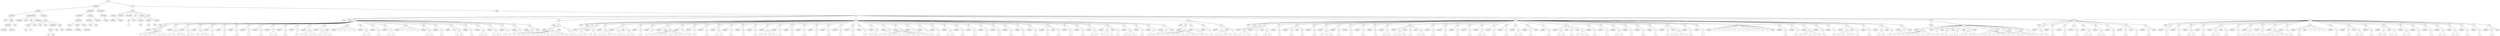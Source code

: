 graph Tree {
	"t0" [label = "TEI"];
	"t1" [label = "teiHeader"];
	"t2" [label = "fileDesc"];
	"t3" [label = "titleStmt"];
	"t4" [label = "title"];
	"t5" [label = "author"];
	"t6" [label = "persName"];
	"t7" [label = "forename"];
	"t8" [label = "surname"];
	"t9" [label = "idno"];
	"t10" [label = "publicationStmt"];
	"t11" [label = "publisher"];
	"t12" [label = "idno"];
	"t13" [label = "idno"];
	"t14" [label = "availability"];
	"t15" [label = "licence"];
	"t16" [label = "ab"];
	"t17" [label = "ref"];
	"t18" [label = "sourceDesc"];
	"t19" [label = "bibl"];
	"t20" [label = "name"];
	"t21" [label = "idno"];
	"t22" [label = "idno"];
	"t23" [label = "availability"];
	"t24" [label = "licence"];
	"t25" [label = "ab"];
	"t26" [label = "ref"];
	"t27" [label = "bibl"];
	"t28" [label = "date"];
	"t29" [label = "idno"];
	"t30" [label = "profileDesc"];
	"t31" [label = "particDesc"];
	"t32" [label = "listPerson"];
	"t33" [label = "person"];
	"t34" [label = "persName"];
	"t35" [label = "person"];
	"t36" [label = "persName"];
	"t37" [label = "person"];
	"t38" [label = "persName"];
	"t39" [label = "textClass"];
	"t40" [label = "keywords"];
	"t41" [label = "term"];
	"t42" [label = "term"];
	"t43" [label = "classCode"];
	"t44" [label = "revisionDesc"];
	"t45" [label = "listChange"];
	"t46" [label = "change"];
	"t47" [label = "text"];
	"t48" [label = "front"];
	"t49" [label = "docTitle"];
	"t50" [label = "titlePart"];
	"t51" [label = "titlePart"];
	"t52" [label = "docDate"];
	"t53" [label = "docAuthor"];
	"t54" [label = "div"];
	"t55" [label = "div"];
	"t56" [label = "p"];
	"t57" [label = "castList"];
	"t58" [label = "head"];
	"t59" [label = "castItem"];
	"t60" [label = "role"];
	"t61" [label = "castItem"];
	"t62" [label = "role"];
	"t63" [label = "castItem"];
	"t64" [label = "role"];
	"t65" [label = "note"];
	"t66" [label = "body"];
	"t67" [label = "div"];
	"t68" [label = "head"];
	"t69" [label = "stage"];
	"t70" [label = "div"];
	"t71" [label = "head"];
	"t72" [label = "sp"];
	"t73" [label = "speaker"];
	"t74" [label = "note"];
	"t75" [label = "p"];
	"t76" [label = "s"];
	"t77" [label = "s"];
	"t78" [label = "s"];
	"t79" [label = "s"];
	"t80" [label = "s"];
	"t81" [label = "s"];
	"t82" [label = "sp"];
	"t83" [label = "speaker"];
	"t84" [label = "p"];
	"t85" [label = "s"];
	"t86" [label = "s"];
	"t87" [label = "s"];
	"t88" [label = "s"];
	"t89" [label = "sp"];
	"t90" [label = "speaker"];
	"t91" [label = "p"];
	"t92" [label = "s"];
	"t93" [label = "s"];
	"t94" [label = "sp"];
	"t95" [label = "speaker"];
	"t96" [label = "p"];
	"t97" [label = "s"];
	"t98" [label = "s"];
	"t99" [label = "s"];
	"t100" [label = "sp"];
	"t101" [label = "speaker"];
	"t102" [label = "p"];
	"t103" [label = "s"];
	"t104" [label = "sp"];
	"t105" [label = "speaker"];
	"t106" [label = "p"];
	"t107" [label = "s"];
	"t108" [label = "sp"];
	"t109" [label = "speaker"];
	"t110" [label = "p"];
	"t111" [label = "s"];
	"t112" [label = "sp"];
	"t113" [label = "speaker"];
	"t114" [label = "p"];
	"t115" [label = "s"];
	"t116" [label = "sp"];
	"t117" [label = "speaker"];
	"t118" [label = "p"];
	"t119" [label = "s"];
	"t120" [label = "sp"];
	"t121" [label = "speaker"];
	"t122" [label = "p"];
	"t123" [label = "s"];
	"t124" [label = "s"];
	"t125" [label = "sp"];
	"t126" [label = "speaker"];
	"t127" [label = "p"];
	"t128" [label = "s"];
	"t129" [label = "sp"];
	"t130" [label = "speaker"];
	"t131" [label = "p"];
	"t132" [label = "s"];
	"t133" [label = "sp"];
	"t134" [label = "speaker"];
	"t135" [label = "p"];
	"t136" [label = "s"];
	"t137" [label = "s"];
	"t138" [label = "s"];
	"t139" [label = "s"];
	"t140" [label = "sp"];
	"t141" [label = "speaker"];
	"t142" [label = "p"];
	"t143" [label = "s"];
	"t144" [label = "s"];
	"t145" [label = "s"];
	"t146" [label = "stage"];
	"t147" [label = "sp"];
	"t148" [label = "speaker"];
	"t149" [label = "l"];
	"t150" [label = "l"];
	"t151" [label = "l"];
	"t152" [label = "l"];
	"t153" [label = "sp"];
	"t154" [label = "speaker"];
	"t155" [label = "p"];
	"t156" [label = "s"];
	"t157" [label = "s"];
	"t158" [label = "sp"];
	"t159" [label = "speaker"];
	"t160" [label = "p"];
	"t161" [label = "s"];
	"t162" [label = "sp"];
	"t163" [label = "speaker"];
	"t164" [label = "p"];
	"t165" [label = "s"];
	"t166" [label = "s"];
	"t167" [label = "sp"];
	"t168" [label = "speaker"];
	"t169" [label = "l"];
	"t170" [label = "l"];
	"t171" [label = "l"];
	"t172" [label = "l"];
	"t173" [label = "sp"];
	"t174" [label = "speaker"];
	"t175" [label = "p"];
	"t176" [label = "s"];
	"t177" [label = "s"];
	"t178" [label = "sp"];
	"t179" [label = "speaker"];
	"t180" [label = "p"];
	"t181" [label = "s"];
	"t182" [label = "sp"];
	"t183" [label = "speaker"];
	"t184" [label = "note"];
	"t185" [label = "p"];
	"t186" [label = "s"];
	"t187" [label = "s"];
	"t188" [label = "sp"];
	"t189" [label = "speaker"];
	"t190" [label = "p"];
	"t191" [label = "s"];
	"t192" [label = "sp"];
	"t193" [label = "speaker"];
	"t194" [label = "p"];
	"t195" [label = "s"];
	"t196" [label = "s"];
	"t197" [label = "sp"];
	"t198" [label = "speaker"];
	"t199" [label = "p"];
	"t200" [label = "s"];
	"t201" [label = "s"];
	"t202" [label = "sp"];
	"t203" [label = "speaker"];
	"t204" [label = "p"];
	"t205" [label = "s"];
	"t206" [label = "sp"];
	"t207" [label = "speaker"];
	"t208" [label = "p"];
	"t209" [label = "s"];
	"t210" [label = "sp"];
	"t211" [label = "speaker"];
	"t212" [label = "p"];
	"t213" [label = "s"];
	"t214" [label = "stage"];
	"t215" [label = "div"];
	"t216" [label = "head"];
	"t217" [label = "sp"];
	"t218" [label = "speaker"];
	"t219" [label = "p"];
	"t220" [label = "s"];
	"t221" [label = "s"];
	"t222" [label = "s"];
	"t223" [label = "s"];
	"t224" [label = "s"];
	"t225" [label = "s"];
	"t226" [label = "s"];
	"t227" [label = "s"];
	"t228" [label = "s"];
	"t229" [label = "s"];
	"t230" [label = "s"];
	"t231" [label = "stage"];
	"t232" [label = "p"];
	"t233" [label = "s"];
	"t234" [label = "s"];
	"t235" [label = "div"];
	"t236" [label = "head"];
	"t237" [label = "stage"];
	"t238" [label = "sp"];
	"t239" [label = "speaker"];
	"t240" [label = "p"];
	"t241" [label = "s"];
	"t242" [label = "s"];
	"t243" [label = "sp"];
	"t244" [label = "speaker"];
	"t245" [label = "p"];
	"t246" [label = "s"];
	"t247" [label = "s"];
	"t248" [label = "sp"];
	"t249" [label = "speaker"];
	"t250" [label = "p"];
	"t251" [label = "s"];
	"t252" [label = "s"];
	"t253" [label = "s"];
	"t254" [label = "s"];
	"t255" [label = "sp"];
	"t256" [label = "speaker"];
	"t257" [label = "p"];
	"t258" [label = "s"];
	"t259" [label = "s"];
	"t260" [label = "stage"];
	"t261" [label = "p"];
	"t262" [label = "s"];
	"t263" [label = "s"];
	"t264" [label = "sp"];
	"t265" [label = "speaker"];
	"t266" [label = "p"];
	"t267" [label = "s"];
	"t268" [label = "sp"];
	"t269" [label = "speaker"];
	"t270" [label = "p"];
	"t271" [label = "s"];
	"t272" [label = "sp"];
	"t273" [label = "speaker"];
	"t274" [label = "note"];
	"t275" [label = "p"];
	"t276" [label = "s"];
	"t277" [label = "s"];
	"t278" [label = "s"];
	"t279" [label = "s"];
	"t280" [label = "s"];
	"t281" [label = "s"];
	"t282" [label = "s"];
	"t283" [label = "s"];
	"t284" [label = "sp"];
	"t285" [label = "speaker"];
	"t286" [label = "p"];
	"t287" [label = "s"];
	"t288" [label = "sp"];
	"t289" [label = "speaker"];
	"t290" [label = "p"];
	"t291" [label = "s"];
	"t292" [label = "sp"];
	"t293" [label = "speaker"];
	"t294" [label = "p"];
	"t295" [label = "s"];
	"t296" [label = "sp"];
	"t297" [label = "speaker"];
	"t298" [label = "p"];
	"t299" [label = "s"];
	"t300" [label = "s"];
	"t301" [label = "sp"];
	"t302" [label = "speaker"];
	"t303" [label = "p"];
	"t304" [label = "s"];
	"t305" [label = "sp"];
	"t306" [label = "speaker"];
	"t307" [label = "p"];
	"t308" [label = "s"];
	"t309" [label = "sp"];
	"t310" [label = "speaker"];
	"t311" [label = "p"];
	"t312" [label = "s"];
	"t313" [label = "sp"];
	"t314" [label = "speaker"];
	"t315" [label = "p"];
	"t316" [label = "s"];
	"t317" [label = "s"];
	"t318" [label = "s"];
	"t319" [label = "s"];
	"t320" [label = "sp"];
	"t321" [label = "speaker"];
	"t322" [label = "p"];
	"t323" [label = "s"];
	"t324" [label = "sp"];
	"t325" [label = "speaker"];
	"t326" [label = "p"];
	"t327" [label = "s"];
	"t328" [label = "sp"];
	"t329" [label = "speaker"];
	"t330" [label = "p"];
	"t331" [label = "s"];
	"t332" [label = "sp"];
	"t333" [label = "speaker"];
	"t334" [label = "p"];
	"t335" [label = "s"];
	"t336" [label = "sp"];
	"t337" [label = "speaker"];
	"t338" [label = "p"];
	"t339" [label = "s"];
	"t340" [label = "sp"];
	"t341" [label = "speaker"];
	"t342" [label = "p"];
	"t343" [label = "s"];
	"t344" [label = "sp"];
	"t345" [label = "speaker"];
	"t346" [label = "p"];
	"t347" [label = "s"];
	"t348" [label = "sp"];
	"t349" [label = "speaker"];
	"t350" [label = "p"];
	"t351" [label = "s"];
	"t352" [label = "sp"];
	"t353" [label = "speaker"];
	"t354" [label = "p"];
	"t355" [label = "s"];
	"t356" [label = "s"];
	"t357" [label = "sp"];
	"t358" [label = "speaker"];
	"t359" [label = "p"];
	"t360" [label = "s"];
	"t361" [label = "sp"];
	"t362" [label = "speaker"];
	"t363" [label = "p"];
	"t364" [label = "s"];
	"t365" [label = "s"];
	"t366" [label = "s"];
	"t367" [label = "s"];
	"t368" [label = "s"];
	"t369" [label = "s"];
	"t370" [label = "s"];
	"t371" [label = "s"];
	"t372" [label = "s"];
	"t373" [label = "sp"];
	"t374" [label = "speaker"];
	"t375" [label = "p"];
	"t376" [label = "s"];
	"t377" [label = "sp"];
	"t378" [label = "speaker"];
	"t379" [label = "p"];
	"t380" [label = "s"];
	"t381" [label = "sp"];
	"t382" [label = "speaker"];
	"t383" [label = "p"];
	"t384" [label = "s"];
	"t385" [label = "sp"];
	"t386" [label = "speaker"];
	"t387" [label = "p"];
	"t388" [label = "s"];
	"t389" [label = "s"];
	"t390" [label = "sp"];
	"t391" [label = "speaker"];
	"t392" [label = "p"];
	"t393" [label = "s"];
	"t394" [label = "sp"];
	"t395" [label = "speaker"];
	"t396" [label = "p"];
	"t397" [label = "s"];
	"t398" [label = "sp"];
	"t399" [label = "speaker"];
	"t400" [label = "p"];
	"t401" [label = "s"];
	"t402" [label = "sp"];
	"t403" [label = "speaker"];
	"t404" [label = "p"];
	"t405" [label = "s"];
	"t406" [label = "sp"];
	"t407" [label = "speaker"];
	"t408" [label = "p"];
	"t409" [label = "s"];
	"t410" [label = "sp"];
	"t411" [label = "speaker"];
	"t412" [label = "p"];
	"t413" [label = "s"];
	"t414" [label = "sp"];
	"t415" [label = "speaker"];
	"t416" [label = "p"];
	"t417" [label = "s"];
	"t418" [label = "sp"];
	"t419" [label = "speaker"];
	"t420" [label = "p"];
	"t421" [label = "s"];
	"t422" [label = "stage"];
	"t423" [label = "p"];
	"t424" [label = "s"];
	"t425" [label = "sp"];
	"t426" [label = "speaker"];
	"t427" [label = "p"];
	"t428" [label = "s"];
	"t429" [label = "sp"];
	"t430" [label = "speaker"];
	"t431" [label = "p"];
	"t432" [label = "s"];
	"t433" [label = "sp"];
	"t434" [label = "speaker"];
	"t435" [label = "p"];
	"t436" [label = "s"];
	"t437" [label = "s"];
	"t438" [label = "sp"];
	"t439" [label = "speaker"];
	"t440" [label = "p"];
	"t441" [label = "s"];
	"t442" [label = "s"];
	"t443" [label = "s"];
	"t444" [label = "stage"];
	"t445" [label = "p"];
	"t446" [label = "s"];
	"t447" [label = "sp"];
	"t448" [label = "speaker"];
	"t449" [label = "p"];
	"t450" [label = "s"];
	"t451" [label = "s"];
	"t452" [label = "s"];
	"t453" [label = "sp"];
	"t454" [label = "speaker"];
	"t455" [label = "p"];
	"t456" [label = "s"];
	"t457" [label = "sp"];
	"t458" [label = "speaker"];
	"t459" [label = "p"];
	"t460" [label = "s"];
	"t461" [label = "sp"];
	"t462" [label = "speaker"];
	"t463" [label = "p"];
	"t464" [label = "s"];
	"t465" [label = "stage"];
	"t466" [label = "div"];
	"t467" [label = "head"];
	"t468" [label = "sp"];
	"t469" [label = "speaker"];
	"t470" [label = "p"];
	"t471" [label = "s"];
	"t472" [label = "s"];
	"t473" [label = "s"];
	"t474" [label = "s"];
	"t475" [label = "s"];
	"t476" [label = "s"];
	"t477" [label = "s"];
	"t478" [label = "s"];
	"t479" [label = "s"];
	"t480" [label = "sp"];
	"t481" [label = "speaker"];
	"t482" [label = "p"];
	"t483" [label = "s"];
	"t484" [label = "s"];
	"t485" [label = "sp"];
	"t486" [label = "speaker"];
	"t487" [label = "p"];
	"t488" [label = "s"];
	"t489" [label = "sp"];
	"t490" [label = "speaker"];
	"t491" [label = "p"];
	"t492" [label = "s"];
	"t493" [label = "s"];
	"t494" [label = "s"];
	"t495" [label = "s"];
	"t496" [label = "stage"];
	"t497" [label = "p"];
	"t498" [label = "s"];
	"t499" [label = "div"];
	"t500" [label = "head"];
	"t501" [label = "stage"];
	"t502" [label = "sp"];
	"t503" [label = "speaker"];
	"t504" [label = "p"];
	"t505" [label = "s"];
	"t506" [label = "s"];
	"t507" [label = "s"];
	"t508" [label = "sp"];
	"t509" [label = "speaker"];
	"t510" [label = "p"];
	"t511" [label = "s"];
	"t512" [label = "stage"];
	"t513" [label = "p"];
	"t514" [label = "s"];
	"t515" [label = "s"];
	"t516" [label = "sp"];
	"t517" [label = "speaker"];
	"t518" [label = "p"];
	"t519" [label = "s"];
	"t520" [label = "sp"];
	"t521" [label = "speaker"];
	"t522" [label = "p"];
	"t523" [label = "s"];
	"t524" [label = "stage"];
	"t525" [label = "p"];
	"t526" [label = "s"];
	"t527" [label = "sp"];
	"t528" [label = "speaker"];
	"t529" [label = "p"];
	"t530" [label = "s"];
	"t531" [label = "sp"];
	"t532" [label = "speaker"];
	"t533" [label = "p"];
	"t534" [label = "s"];
	"t535" [label = "s"];
	"t536" [label = "s"];
	"t537" [label = "sp"];
	"t538" [label = "speaker"];
	"t539" [label = "p"];
	"t540" [label = "s"];
	"t541" [label = "sp"];
	"t542" [label = "speaker"];
	"t543" [label = "p"];
	"t544" [label = "s"];
	"t545" [label = "sp"];
	"t546" [label = "speaker"];
	"t547" [label = "p"];
	"t548" [label = "s"];
	"t549" [label = "sp"];
	"t550" [label = "speaker"];
	"t551" [label = "p"];
	"t552" [label = "s"];
	"t553" [label = "sp"];
	"t554" [label = "speaker"];
	"t555" [label = "p"];
	"t556" [label = "s"];
	"t557" [label = "s"];
	"t558" [label = "sp"];
	"t559" [label = "speaker"];
	"t560" [label = "p"];
	"t561" [label = "s"];
	"t562" [label = "s"];
	"t563" [label = "s"];
	"t564" [label = "stage"];
	"t565" [label = "p"];
	"t566" [label = "s"];
	"t567" [label = "stage"];
	"t568" [label = "p"];
	"t569" [label = "s"];
	"t570" [label = "s"];
	"t571" [label = "sp"];
	"t572" [label = "speaker"];
	"t573" [label = "p"];
	"t574" [label = "s"];
	"t575" [label = "sp"];
	"t576" [label = "speaker"];
	"t577" [label = "p"];
	"t578" [label = "s"];
	"t579" [label = "sp"];
	"t580" [label = "speaker"];
	"t581" [label = "p"];
	"t582" [label = "s"];
	"t583" [label = "sp"];
	"t584" [label = "speaker"];
	"t585" [label = "p"];
	"t586" [label = "s"];
	"t587" [label = "sp"];
	"t588" [label = "speaker"];
	"t589" [label = "p"];
	"t590" [label = "s"];
	"t591" [label = "s"];
	"t592" [label = "sp"];
	"t593" [label = "speaker"];
	"t594" [label = "p"];
	"t595" [label = "s"];
	"t596" [label = "sp"];
	"t597" [label = "speaker"];
	"t598" [label = "p"];
	"t599" [label = "s"];
	"t600" [label = "sp"];
	"t601" [label = "speaker"];
	"t602" [label = "p"];
	"t603" [label = "s"];
	"t604" [label = "s"];
	"t605" [label = "sp"];
	"t606" [label = "speaker"];
	"t607" [label = "p"];
	"t608" [label = "s"];
	"t609" [label = "stage"];
	"t610" [label = "sp"];
	"t611" [label = "speaker"];
	"t612" [label = "p"];
	"t613" [label = "s"];
	"t614" [label = "sp"];
	"t615" [label = "speaker"];
	"t616" [label = "p"];
	"t617" [label = "s"];
	"t618" [label = "s"];
	"t619" [label = "stage"];
	"t620" [label = "p"];
	"t621" [label = "s"];
	"t622" [label = "stage"];
	"t623" [label = "p"];
	"t624" [label = "s"];
	"t625" [label = "s"];
	"t626" [label = "s"];
	"t627" [label = "sp"];
	"t628" [label = "speaker"];
	"t629" [label = "p"];
	"t630" [label = "s"];
	"t631" [label = "sp"];
	"t632" [label = "speaker"];
	"t633" [label = "p"];
	"t634" [label = "s"];
	"t635" [label = "sp"];
	"t636" [label = "speaker"];
	"t637" [label = "p"];
	"t638" [label = "s"];
	"t639" [label = "s"];
	"t640" [label = "sp"];
	"t641" [label = "speaker"];
	"t642" [label = "p"];
	"t643" [label = "s"];
	"t644" [label = "sp"];
	"t645" [label = "speaker"];
	"t646" [label = "p"];
	"t647" [label = "s"];
	"t648" [label = "sp"];
	"t649" [label = "speaker"];
	"t650" [label = "p"];
	"t651" [label = "s"];
	"t652" [label = "sp"];
	"t653" [label = "speaker"];
	"t654" [label = "p"];
	"t655" [label = "s"];
	"t656" [label = "stage"];
	"t657" [label = "p"];
	"t658" [label = "s"];
	"t659" [label = "s"];
	"t660" [label = "s"];
	"t661" [label = "s"];
	"t662" [label = "sp"];
	"t663" [label = "speaker"];
	"t664" [label = "p"];
	"t665" [label = "s"];
	"t666" [label = "sp"];
	"t667" [label = "speaker"];
	"t668" [label = "p"];
	"t669" [label = "s"];
	"t670" [label = "sp"];
	"t671" [label = "speaker"];
	"t672" [label = "l"];
	"t673" [label = "l"];
	"t674" [label = "l"];
	"t675" [label = "l"];
	"t676" [label = "l"];
	"t677" [label = "l"];
	"t678" [label = "l"];
	"t679" [label = "l"];
	"t680" [label = "l"];
	"t681" [label = "l"];
	"t682" [label = "l"];
	"t683" [label = "l"];
	"t684" [label = "stage"];
	"t685" [label = "sp"];
	"t686" [label = "speaker"];
	"t687" [label = "p"];
	"t688" [label = "s"];
	"t689" [label = "sp"];
	"t690" [label = "speaker"];
	"t691" [label = "p"];
	"t692" [label = "s"];
	"t693" [label = "sp"];
	"t694" [label = "speaker"];
	"t695" [label = "p"];
	"t696" [label = "s"];
	"t697" [label = "s"];
	"t698" [label = "s"];
	"t699" [label = "s"];
	"t700" [label = "s"];
	"t701" [label = "sp"];
	"t702" [label = "speaker"];
	"t703" [label = "p"];
	"t704" [label = "s"];
	"t705" [label = "sp"];
	"t706" [label = "speaker"];
	"t707" [label = "p"];
	"t708" [label = "s"];
	"t709" [label = "sp"];
	"t710" [label = "speaker"];
	"t711" [label = "p"];
	"t712" [label = "s"];
	"t713" [label = "s"];
	"t714" [label = "s"];
	"t715" [label = "s"];
	"t716" [label = "stage"];
	"t717" [label = "p"];
	"t718" [label = "s"];
	"t719" [label = "sp"];
	"t720" [label = "speaker"];
	"t721" [label = "p"];
	"t722" [label = "s"];
	"t723" [label = "sp"];
	"t724" [label = "speaker"];
	"t725" [label = "p"];
	"t726" [label = "s"];
	"t727" [label = "s"];
	"t728" [label = "stage"];
	"t729" [label = "p"];
	"t730" [label = "s"];
	"t731" [label = "sp"];
	"t732" [label = "speaker"];
	"t733" [label = "p"];
	"t734" [label = "s"];
	"t735" [label = "stage"];
	"t736" [label = "div"];
	"t737" [label = "head"];
	"t738" [label = "sp"];
	"t739" [label = "speaker"];
	"t740" [label = "p"];
	"t741" [label = "s"];
	"t742" [label = "s"];
	"t743" [label = "s"];
	"t744" [label = "s"];
	"t745" [label = "s"];
	"t746" [label = "s"];
	"t747" [label = "s"];
	"t748" [label = "s"];
	"t749" [label = "stage"];
	"t750" [label = "p"];
	"t751" [label = "s"];
	"t752" [label = "stage"];
	"t753" [label = "p"];
	"t754" [label = "s"];
	"t755" [label = "s"];
	"t756" [label = "stage"];
	"t757" [label = "p"];
	"t758" [label = "s"];
	"t759" [label = "s"];
	"t760" [label = "stage"];
	"t761" [label = "p"];
	"t762" [label = "s"];
	"t763" [label = "s"];
	"t764" [label = "s"];
	"t765" [label = "s"];
	"t766" [label = "stage"];
	"t767" [label = "p"];
	"t768" [label = "s"];
	"t769" [label = "s"];
	"t770" [label = "s"];
	"t771" [label = "s"];
	"t772" [label = "s"];
	"t773" [label = "s"];
	"t774" [label = "s"];
	"t775" [label = "s"];
	"t776" [label = "stage"];
	"t777" [label = "p"];
	"t778" [label = "s"];
	"t779" [label = "s"];
	"t780" [label = "stage"];
	"t781" [label = "p"];
	"t782" [label = "s"];
	"t783" [label = "s"];
	"t784" [label = "stage"];
	"t785" [label = "p"];
	"t786" [label = "s"];
	"t787" [label = "div"];
	"t788" [label = "head"];
	"t789" [label = "sp"];
	"t790" [label = "speaker"];
	"t791" [label = "p"];
	"t792" [label = "s"];
	"t793" [label = "s"];
	"t794" [label = "sp"];
	"t795" [label = "speaker"];
	"t796" [label = "p"];
	"t797" [label = "s"];
	"t798" [label = "sp"];
	"t799" [label = "speaker"];
	"t800" [label = "p"];
	"t801" [label = "s"];
	"t802" [label = "sp"];
	"t803" [label = "speaker"];
	"t804" [label = "p"];
	"t805" [label = "s"];
	"t806" [label = "sp"];
	"t807" [label = "speaker"];
	"t808" [label = "p"];
	"t809" [label = "s"];
	"t810" [label = "s"];
	"t811" [label = "sp"];
	"t812" [label = "speaker"];
	"t813" [label = "p"];
	"t814" [label = "s"];
	"t815" [label = "s"];
	"t816" [label = "sp"];
	"t817" [label = "speaker"];
	"t818" [label = "p"];
	"t819" [label = "s"];
	"t820" [label = "sp"];
	"t821" [label = "speaker"];
	"t822" [label = "p"];
	"t823" [label = "s"];
	"t824" [label = "stage"];
	"t825" [label = "p"];
	"t826" [label = "s"];
	"t827" [label = "sp"];
	"t828" [label = "speaker"];
	"t829" [label = "p"];
	"t830" [label = "s"];
	"t831" [label = "stage"];
	"t832" [label = "div"];
	"t833" [label = "head"];
	"t834" [label = "sp"];
	"t835" [label = "speaker"];
	"t836" [label = "p"];
	"t837" [label = "s"];
	"t838" [label = "sp"];
	"t839" [label = "speaker"];
	"t840" [label = "p"];
	"t841" [label = "s"];
	"t842" [label = "sp"];
	"t843" [label = "speaker"];
	"t844" [label = "p"];
	"t845" [label = "s"];
	"t846" [label = "s"];
	"t847" [label = "sp"];
	"t848" [label = "speaker"];
	"t849" [label = "p"];
	"t850" [label = "s"];
	"t851" [label = "sp"];
	"t852" [label = "speaker"];
	"t853" [label = "p"];
	"t854" [label = "s"];
	"t855" [label = "s"];
	"t856" [label = "stage"];
	"t857" [label = "p"];
	"t858" [label = "s"];
	"t859" [label = "sp"];
	"t860" [label = "speaker"];
	"t861" [label = "p"];
	"t862" [label = "s"];
	"t863" [label = "sp"];
	"t864" [label = "speaker"];
	"t865" [label = "p"];
	"t866" [label = "s"];
	"t867" [label = "s"];
	"t868" [label = "s"];
	"t869" [label = "sp"];
	"t870" [label = "speaker"];
	"t871" [label = "p"];
	"t872" [label = "s"];
	"t873" [label = "s"];
	"t874" [label = "sp"];
	"t875" [label = "speaker"];
	"t876" [label = "p"];
	"t877" [label = "s"];
	"t878" [label = "s"];
	"t879" [label = "s"];
	"t880" [label = "s"];
	"t881" [label = "s"];
	"t882" [label = "sp"];
	"t883" [label = "speaker"];
	"t884" [label = "p"];
	"t885" [label = "s"];
	"t886" [label = "sp"];
	"t887" [label = "speaker"];
	"t888" [label = "p"];
	"t889" [label = "s"];
	"t890" [label = "stage"];
	"t891" [label = "l"];
	"t892" [label = "l"];
	"t893" [label = "l"];
	"t894" [label = "l"];
	"t895" [label = "sp"];
	"t896" [label = "speaker"];
	"t897" [label = "p"];
	"t898" [label = "s"];
	"t899" [label = "sp"];
	"t900" [label = "speaker"];
	"t901" [label = "p"];
	"t902" [label = "s"];
	"t903" [label = "stage"];
	"t904" [label = "p"];
	"t905" [label = "s"];
	"t906" [label = "s"];
	"t907" [label = "sp"];
	"t908" [label = "speaker"];
	"t909" [label = "p"];
	"t910" [label = "s"];
	"t911" [label = "sp"];
	"t912" [label = "speaker"];
	"t913" [label = "p"];
	"t914" [label = "s"];
	"t915" [label = "s"];
	"t916" [label = "stage"];
	"t917" [label = "p"];
	"t918" [label = "s"];
	"t919" [label = "s"];
	"t920" [label = "sp"];
	"t921" [label = "speaker"];
	"t922" [label = "p"];
	"t923" [label = "s"];
	"t924" [label = "s"];
	"t925" [label = "sp"];
	"t926" [label = "speaker"];
	"t927" [label = "p"];
	"t928" [label = "s"];
	"t929" [label = "sp"];
	"t930" [label = "speaker"];
	"t931" [label = "p"];
	"t932" [label = "s"];
	"t933" [label = "sp"];
	"t934" [label = "speaker"];
	"t935" [label = "p"];
	"t936" [label = "s"];
	"t937" [label = "s"];
	"t938" [label = "sp"];
	"t939" [label = "speaker"];
	"t940" [label = "p"];
	"t941" [label = "s"];
	"t942" [label = "s"];
	"t943" [label = "sp"];
	"t944" [label = "speaker"];
	"t945" [label = "p"];
	"t946" [label = "s"];
	"t947" [label = "sp"];
	"t948" [label = "speaker"];
	"t949" [label = "p"];
	"t950" [label = "s"];
	"t951" [label = "sp"];
	"t952" [label = "speaker"];
	"t953" [label = "p"];
	"t954" [label = "s"];
	"t955" [label = "stage"];
	"t0" -- "t1";
	"t1" -- "t2";
	"t2" -- "t3";
	"t3" -- "t4";
	"t3" -- "t5";
	"t5" -- "t6";
	"t6" -- "t7";
	"t6" -- "t8";
	"t5" -- "t9";
	"t2" -- "t10";
	"t10" -- "t11";
	"t10" -- "t12";
	"t10" -- "t13";
	"t10" -- "t14";
	"t14" -- "t15";
	"t15" -- "t16";
	"t15" -- "t17";
	"t2" -- "t18";
	"t18" -- "t19";
	"t19" -- "t20";
	"t19" -- "t21";
	"t19" -- "t22";
	"t19" -- "t23";
	"t23" -- "t24";
	"t24" -- "t25";
	"t24" -- "t26";
	"t19" -- "t27";
	"t27" -- "t28";
	"t27" -- "t29";
	"t1" -- "t30";
	"t30" -- "t31";
	"t31" -- "t32";
	"t32" -- "t33";
	"t33" -- "t34";
	"t32" -- "t35";
	"t35" -- "t36";
	"t32" -- "t37";
	"t37" -- "t38";
	"t30" -- "t39";
	"t39" -- "t40";
	"t40" -- "t41";
	"t40" -- "t42";
	"t39" -- "t43";
	"t1" -- "t44";
	"t44" -- "t45";
	"t45" -- "t46";
	"t0" -- "t47";
	"t47" -- "t48";
	"t48" -- "t49";
	"t49" -- "t50";
	"t49" -- "t51";
	"t48" -- "t52";
	"t48" -- "t53";
	"t48" -- "t54";
	"t54" -- "t55";
	"t55" -- "t56";
	"t48" -- "t57";
	"t57" -- "t58";
	"t57" -- "t59";
	"t59" -- "t60";
	"t57" -- "t61";
	"t61" -- "t62";
	"t57" -- "t63";
	"t63" -- "t64";
	"t48" -- "t65";
	"t47" -- "t66";
	"t66" -- "t67";
	"t67" -- "t68";
	"t67" -- "t69";
	"t67" -- "t70";
	"t70" -- "t71";
	"t70" -- "t72";
	"t72" -- "t73";
	"t72" -- "t74";
	"t72" -- "t75";
	"t75" -- "t76";
	"t75" -- "t77";
	"t75" -- "t78";
	"t75" -- "t79";
	"t75" -- "t80";
	"t75" -- "t81";
	"t70" -- "t82";
	"t82" -- "t83";
	"t82" -- "t84";
	"t84" -- "t85";
	"t84" -- "t86";
	"t84" -- "t87";
	"t84" -- "t88";
	"t70" -- "t89";
	"t89" -- "t90";
	"t89" -- "t91";
	"t91" -- "t92";
	"t91" -- "t93";
	"t70" -- "t94";
	"t94" -- "t95";
	"t94" -- "t96";
	"t96" -- "t97";
	"t96" -- "t98";
	"t96" -- "t99";
	"t70" -- "t100";
	"t100" -- "t101";
	"t100" -- "t102";
	"t102" -- "t103";
	"t70" -- "t104";
	"t104" -- "t105";
	"t104" -- "t106";
	"t106" -- "t107";
	"t70" -- "t108";
	"t108" -- "t109";
	"t108" -- "t110";
	"t110" -- "t111";
	"t70" -- "t112";
	"t112" -- "t113";
	"t112" -- "t114";
	"t114" -- "t115";
	"t70" -- "t116";
	"t116" -- "t117";
	"t116" -- "t118";
	"t118" -- "t119";
	"t70" -- "t120";
	"t120" -- "t121";
	"t120" -- "t122";
	"t122" -- "t123";
	"t122" -- "t124";
	"t70" -- "t125";
	"t125" -- "t126";
	"t125" -- "t127";
	"t127" -- "t128";
	"t70" -- "t129";
	"t129" -- "t130";
	"t129" -- "t131";
	"t131" -- "t132";
	"t70" -- "t133";
	"t133" -- "t134";
	"t133" -- "t135";
	"t135" -- "t136";
	"t135" -- "t137";
	"t135" -- "t138";
	"t135" -- "t139";
	"t70" -- "t140";
	"t140" -- "t141";
	"t140" -- "t142";
	"t142" -- "t143";
	"t142" -- "t144";
	"t142" -- "t145";
	"t140" -- "t146";
	"t70" -- "t147";
	"t147" -- "t148";
	"t147" -- "t149";
	"t147" -- "t150";
	"t147" -- "t151";
	"t147" -- "t152";
	"t70" -- "t153";
	"t153" -- "t154";
	"t153" -- "t155";
	"t155" -- "t156";
	"t155" -- "t157";
	"t70" -- "t158";
	"t158" -- "t159";
	"t158" -- "t160";
	"t160" -- "t161";
	"t70" -- "t162";
	"t162" -- "t163";
	"t162" -- "t164";
	"t164" -- "t165";
	"t164" -- "t166";
	"t70" -- "t167";
	"t167" -- "t168";
	"t167" -- "t169";
	"t167" -- "t170";
	"t167" -- "t171";
	"t167" -- "t172";
	"t70" -- "t173";
	"t173" -- "t174";
	"t173" -- "t175";
	"t175" -- "t176";
	"t175" -- "t177";
	"t70" -- "t178";
	"t178" -- "t179";
	"t178" -- "t180";
	"t180" -- "t181";
	"t70" -- "t182";
	"t182" -- "t183";
	"t182" -- "t184";
	"t182" -- "t185";
	"t185" -- "t186";
	"t185" -- "t187";
	"t70" -- "t188";
	"t188" -- "t189";
	"t188" -- "t190";
	"t190" -- "t191";
	"t70" -- "t192";
	"t192" -- "t193";
	"t192" -- "t194";
	"t194" -- "t195";
	"t194" -- "t196";
	"t70" -- "t197";
	"t197" -- "t198";
	"t197" -- "t199";
	"t199" -- "t200";
	"t199" -- "t201";
	"t70" -- "t202";
	"t202" -- "t203";
	"t202" -- "t204";
	"t204" -- "t205";
	"t70" -- "t206";
	"t206" -- "t207";
	"t206" -- "t208";
	"t208" -- "t209";
	"t70" -- "t210";
	"t210" -- "t211";
	"t210" -- "t212";
	"t212" -- "t213";
	"t210" -- "t214";
	"t67" -- "t215";
	"t215" -- "t216";
	"t215" -- "t217";
	"t217" -- "t218";
	"t217" -- "t219";
	"t219" -- "t220";
	"t219" -- "t221";
	"t219" -- "t222";
	"t219" -- "t223";
	"t219" -- "t224";
	"t219" -- "t225";
	"t219" -- "t226";
	"t219" -- "t227";
	"t219" -- "t228";
	"t219" -- "t229";
	"t219" -- "t230";
	"t217" -- "t231";
	"t217" -- "t232";
	"t232" -- "t233";
	"t232" -- "t234";
	"t67" -- "t235";
	"t235" -- "t236";
	"t235" -- "t237";
	"t235" -- "t238";
	"t238" -- "t239";
	"t238" -- "t240";
	"t240" -- "t241";
	"t240" -- "t242";
	"t235" -- "t243";
	"t243" -- "t244";
	"t243" -- "t245";
	"t245" -- "t246";
	"t245" -- "t247";
	"t235" -- "t248";
	"t248" -- "t249";
	"t248" -- "t250";
	"t250" -- "t251";
	"t250" -- "t252";
	"t250" -- "t253";
	"t250" -- "t254";
	"t235" -- "t255";
	"t255" -- "t256";
	"t255" -- "t257";
	"t257" -- "t258";
	"t257" -- "t259";
	"t255" -- "t260";
	"t255" -- "t261";
	"t261" -- "t262";
	"t261" -- "t263";
	"t235" -- "t264";
	"t264" -- "t265";
	"t264" -- "t266";
	"t266" -- "t267";
	"t235" -- "t268";
	"t268" -- "t269";
	"t268" -- "t270";
	"t270" -- "t271";
	"t235" -- "t272";
	"t272" -- "t273";
	"t272" -- "t274";
	"t272" -- "t275";
	"t275" -- "t276";
	"t275" -- "t277";
	"t275" -- "t278";
	"t275" -- "t279";
	"t275" -- "t280";
	"t275" -- "t281";
	"t275" -- "t282";
	"t275" -- "t283";
	"t235" -- "t284";
	"t284" -- "t285";
	"t284" -- "t286";
	"t286" -- "t287";
	"t235" -- "t288";
	"t288" -- "t289";
	"t288" -- "t290";
	"t290" -- "t291";
	"t235" -- "t292";
	"t292" -- "t293";
	"t292" -- "t294";
	"t294" -- "t295";
	"t235" -- "t296";
	"t296" -- "t297";
	"t296" -- "t298";
	"t298" -- "t299";
	"t298" -- "t300";
	"t235" -- "t301";
	"t301" -- "t302";
	"t301" -- "t303";
	"t303" -- "t304";
	"t235" -- "t305";
	"t305" -- "t306";
	"t305" -- "t307";
	"t307" -- "t308";
	"t235" -- "t309";
	"t309" -- "t310";
	"t309" -- "t311";
	"t311" -- "t312";
	"t235" -- "t313";
	"t313" -- "t314";
	"t313" -- "t315";
	"t315" -- "t316";
	"t315" -- "t317";
	"t315" -- "t318";
	"t315" -- "t319";
	"t235" -- "t320";
	"t320" -- "t321";
	"t320" -- "t322";
	"t322" -- "t323";
	"t235" -- "t324";
	"t324" -- "t325";
	"t324" -- "t326";
	"t326" -- "t327";
	"t235" -- "t328";
	"t328" -- "t329";
	"t328" -- "t330";
	"t330" -- "t331";
	"t235" -- "t332";
	"t332" -- "t333";
	"t332" -- "t334";
	"t334" -- "t335";
	"t235" -- "t336";
	"t336" -- "t337";
	"t336" -- "t338";
	"t338" -- "t339";
	"t235" -- "t340";
	"t340" -- "t341";
	"t340" -- "t342";
	"t342" -- "t343";
	"t235" -- "t344";
	"t344" -- "t345";
	"t344" -- "t346";
	"t346" -- "t347";
	"t235" -- "t348";
	"t348" -- "t349";
	"t348" -- "t350";
	"t350" -- "t351";
	"t235" -- "t352";
	"t352" -- "t353";
	"t352" -- "t354";
	"t354" -- "t355";
	"t354" -- "t356";
	"t235" -- "t357";
	"t357" -- "t358";
	"t357" -- "t359";
	"t359" -- "t360";
	"t235" -- "t361";
	"t361" -- "t362";
	"t361" -- "t363";
	"t363" -- "t364";
	"t363" -- "t365";
	"t363" -- "t366";
	"t363" -- "t367";
	"t363" -- "t368";
	"t363" -- "t369";
	"t363" -- "t370";
	"t363" -- "t371";
	"t363" -- "t372";
	"t235" -- "t373";
	"t373" -- "t374";
	"t373" -- "t375";
	"t375" -- "t376";
	"t235" -- "t377";
	"t377" -- "t378";
	"t377" -- "t379";
	"t379" -- "t380";
	"t235" -- "t381";
	"t381" -- "t382";
	"t381" -- "t383";
	"t383" -- "t384";
	"t235" -- "t385";
	"t385" -- "t386";
	"t385" -- "t387";
	"t387" -- "t388";
	"t387" -- "t389";
	"t235" -- "t390";
	"t390" -- "t391";
	"t390" -- "t392";
	"t392" -- "t393";
	"t235" -- "t394";
	"t394" -- "t395";
	"t394" -- "t396";
	"t396" -- "t397";
	"t235" -- "t398";
	"t398" -- "t399";
	"t398" -- "t400";
	"t400" -- "t401";
	"t235" -- "t402";
	"t402" -- "t403";
	"t402" -- "t404";
	"t404" -- "t405";
	"t235" -- "t406";
	"t406" -- "t407";
	"t406" -- "t408";
	"t408" -- "t409";
	"t235" -- "t410";
	"t410" -- "t411";
	"t410" -- "t412";
	"t412" -- "t413";
	"t235" -- "t414";
	"t414" -- "t415";
	"t414" -- "t416";
	"t416" -- "t417";
	"t235" -- "t418";
	"t418" -- "t419";
	"t418" -- "t420";
	"t420" -- "t421";
	"t418" -- "t422";
	"t418" -- "t423";
	"t423" -- "t424";
	"t235" -- "t425";
	"t425" -- "t426";
	"t425" -- "t427";
	"t427" -- "t428";
	"t235" -- "t429";
	"t429" -- "t430";
	"t429" -- "t431";
	"t431" -- "t432";
	"t235" -- "t433";
	"t433" -- "t434";
	"t433" -- "t435";
	"t435" -- "t436";
	"t435" -- "t437";
	"t235" -- "t438";
	"t438" -- "t439";
	"t438" -- "t440";
	"t440" -- "t441";
	"t440" -- "t442";
	"t440" -- "t443";
	"t438" -- "t444";
	"t438" -- "t445";
	"t445" -- "t446";
	"t235" -- "t447";
	"t447" -- "t448";
	"t447" -- "t449";
	"t449" -- "t450";
	"t449" -- "t451";
	"t449" -- "t452";
	"t235" -- "t453";
	"t453" -- "t454";
	"t453" -- "t455";
	"t455" -- "t456";
	"t235" -- "t457";
	"t457" -- "t458";
	"t457" -- "t459";
	"t459" -- "t460";
	"t235" -- "t461";
	"t461" -- "t462";
	"t461" -- "t463";
	"t463" -- "t464";
	"t461" -- "t465";
	"t67" -- "t466";
	"t466" -- "t467";
	"t466" -- "t468";
	"t468" -- "t469";
	"t468" -- "t470";
	"t470" -- "t471";
	"t470" -- "t472";
	"t470" -- "t473";
	"t470" -- "t474";
	"t470" -- "t475";
	"t470" -- "t476";
	"t470" -- "t477";
	"t470" -- "t478";
	"t470" -- "t479";
	"t466" -- "t480";
	"t480" -- "t481";
	"t480" -- "t482";
	"t482" -- "t483";
	"t482" -- "t484";
	"t466" -- "t485";
	"t485" -- "t486";
	"t485" -- "t487";
	"t487" -- "t488";
	"t466" -- "t489";
	"t489" -- "t490";
	"t489" -- "t491";
	"t491" -- "t492";
	"t491" -- "t493";
	"t491" -- "t494";
	"t491" -- "t495";
	"t489" -- "t496";
	"t489" -- "t497";
	"t497" -- "t498";
	"t67" -- "t499";
	"t499" -- "t500";
	"t499" -- "t501";
	"t499" -- "t502";
	"t502" -- "t503";
	"t502" -- "t504";
	"t504" -- "t505";
	"t504" -- "t506";
	"t504" -- "t507";
	"t499" -- "t508";
	"t508" -- "t509";
	"t508" -- "t510";
	"t510" -- "t511";
	"t508" -- "t512";
	"t508" -- "t513";
	"t513" -- "t514";
	"t513" -- "t515";
	"t499" -- "t516";
	"t516" -- "t517";
	"t516" -- "t518";
	"t518" -- "t519";
	"t499" -- "t520";
	"t520" -- "t521";
	"t520" -- "t522";
	"t522" -- "t523";
	"t520" -- "t524";
	"t520" -- "t525";
	"t525" -- "t526";
	"t499" -- "t527";
	"t527" -- "t528";
	"t527" -- "t529";
	"t529" -- "t530";
	"t499" -- "t531";
	"t531" -- "t532";
	"t531" -- "t533";
	"t533" -- "t534";
	"t533" -- "t535";
	"t533" -- "t536";
	"t499" -- "t537";
	"t537" -- "t538";
	"t537" -- "t539";
	"t539" -- "t540";
	"t499" -- "t541";
	"t541" -- "t542";
	"t541" -- "t543";
	"t543" -- "t544";
	"t499" -- "t545";
	"t545" -- "t546";
	"t545" -- "t547";
	"t547" -- "t548";
	"t499" -- "t549";
	"t549" -- "t550";
	"t549" -- "t551";
	"t551" -- "t552";
	"t499" -- "t553";
	"t553" -- "t554";
	"t553" -- "t555";
	"t555" -- "t556";
	"t555" -- "t557";
	"t499" -- "t558";
	"t558" -- "t559";
	"t558" -- "t560";
	"t560" -- "t561";
	"t560" -- "t562";
	"t560" -- "t563";
	"t558" -- "t564";
	"t558" -- "t565";
	"t565" -- "t566";
	"t558" -- "t567";
	"t558" -- "t568";
	"t568" -- "t569";
	"t568" -- "t570";
	"t499" -- "t571";
	"t571" -- "t572";
	"t571" -- "t573";
	"t573" -- "t574";
	"t499" -- "t575";
	"t575" -- "t576";
	"t575" -- "t577";
	"t577" -- "t578";
	"t499" -- "t579";
	"t579" -- "t580";
	"t579" -- "t581";
	"t581" -- "t582";
	"t499" -- "t583";
	"t583" -- "t584";
	"t583" -- "t585";
	"t585" -- "t586";
	"t499" -- "t587";
	"t587" -- "t588";
	"t587" -- "t589";
	"t589" -- "t590";
	"t589" -- "t591";
	"t499" -- "t592";
	"t592" -- "t593";
	"t592" -- "t594";
	"t594" -- "t595";
	"t499" -- "t596";
	"t596" -- "t597";
	"t596" -- "t598";
	"t598" -- "t599";
	"t499" -- "t600";
	"t600" -- "t601";
	"t600" -- "t602";
	"t602" -- "t603";
	"t602" -- "t604";
	"t499" -- "t605";
	"t605" -- "t606";
	"t605" -- "t607";
	"t607" -- "t608";
	"t605" -- "t609";
	"t499" -- "t610";
	"t610" -- "t611";
	"t610" -- "t612";
	"t612" -- "t613";
	"t499" -- "t614";
	"t614" -- "t615";
	"t614" -- "t616";
	"t616" -- "t617";
	"t616" -- "t618";
	"t614" -- "t619";
	"t614" -- "t620";
	"t620" -- "t621";
	"t614" -- "t622";
	"t614" -- "t623";
	"t623" -- "t624";
	"t623" -- "t625";
	"t623" -- "t626";
	"t499" -- "t627";
	"t627" -- "t628";
	"t627" -- "t629";
	"t629" -- "t630";
	"t499" -- "t631";
	"t631" -- "t632";
	"t631" -- "t633";
	"t633" -- "t634";
	"t499" -- "t635";
	"t635" -- "t636";
	"t635" -- "t637";
	"t637" -- "t638";
	"t637" -- "t639";
	"t499" -- "t640";
	"t640" -- "t641";
	"t640" -- "t642";
	"t642" -- "t643";
	"t499" -- "t644";
	"t644" -- "t645";
	"t644" -- "t646";
	"t646" -- "t647";
	"t499" -- "t648";
	"t648" -- "t649";
	"t648" -- "t650";
	"t650" -- "t651";
	"t499" -- "t652";
	"t652" -- "t653";
	"t652" -- "t654";
	"t654" -- "t655";
	"t652" -- "t656";
	"t652" -- "t657";
	"t657" -- "t658";
	"t657" -- "t659";
	"t657" -- "t660";
	"t657" -- "t661";
	"t499" -- "t662";
	"t662" -- "t663";
	"t662" -- "t664";
	"t664" -- "t665";
	"t499" -- "t666";
	"t666" -- "t667";
	"t666" -- "t668";
	"t668" -- "t669";
	"t499" -- "t670";
	"t670" -- "t671";
	"t670" -- "t672";
	"t670" -- "t673";
	"t670" -- "t674";
	"t670" -- "t675";
	"t670" -- "t676";
	"t670" -- "t677";
	"t670" -- "t678";
	"t670" -- "t679";
	"t670" -- "t680";
	"t670" -- "t681";
	"t670" -- "t682";
	"t670" -- "t683";
	"t670" -- "t684";
	"t499" -- "t685";
	"t685" -- "t686";
	"t685" -- "t687";
	"t687" -- "t688";
	"t499" -- "t689";
	"t689" -- "t690";
	"t689" -- "t691";
	"t691" -- "t692";
	"t499" -- "t693";
	"t693" -- "t694";
	"t693" -- "t695";
	"t695" -- "t696";
	"t695" -- "t697";
	"t695" -- "t698";
	"t695" -- "t699";
	"t695" -- "t700";
	"t499" -- "t701";
	"t701" -- "t702";
	"t701" -- "t703";
	"t703" -- "t704";
	"t499" -- "t705";
	"t705" -- "t706";
	"t705" -- "t707";
	"t707" -- "t708";
	"t499" -- "t709";
	"t709" -- "t710";
	"t709" -- "t711";
	"t711" -- "t712";
	"t711" -- "t713";
	"t711" -- "t714";
	"t711" -- "t715";
	"t709" -- "t716";
	"t709" -- "t717";
	"t717" -- "t718";
	"t499" -- "t719";
	"t719" -- "t720";
	"t719" -- "t721";
	"t721" -- "t722";
	"t499" -- "t723";
	"t723" -- "t724";
	"t723" -- "t725";
	"t725" -- "t726";
	"t725" -- "t727";
	"t723" -- "t728";
	"t723" -- "t729";
	"t729" -- "t730";
	"t499" -- "t731";
	"t731" -- "t732";
	"t731" -- "t733";
	"t733" -- "t734";
	"t731" -- "t735";
	"t67" -- "t736";
	"t736" -- "t737";
	"t736" -- "t738";
	"t738" -- "t739";
	"t738" -- "t740";
	"t740" -- "t741";
	"t740" -- "t742";
	"t740" -- "t743";
	"t740" -- "t744";
	"t740" -- "t745";
	"t740" -- "t746";
	"t740" -- "t747";
	"t740" -- "t748";
	"t738" -- "t749";
	"t738" -- "t750";
	"t750" -- "t751";
	"t738" -- "t752";
	"t738" -- "t753";
	"t753" -- "t754";
	"t753" -- "t755";
	"t738" -- "t756";
	"t738" -- "t757";
	"t757" -- "t758";
	"t757" -- "t759";
	"t738" -- "t760";
	"t738" -- "t761";
	"t761" -- "t762";
	"t761" -- "t763";
	"t761" -- "t764";
	"t761" -- "t765";
	"t738" -- "t766";
	"t738" -- "t767";
	"t767" -- "t768";
	"t767" -- "t769";
	"t767" -- "t770";
	"t767" -- "t771";
	"t767" -- "t772";
	"t767" -- "t773";
	"t767" -- "t774";
	"t767" -- "t775";
	"t738" -- "t776";
	"t738" -- "t777";
	"t777" -- "t778";
	"t777" -- "t779";
	"t738" -- "t780";
	"t738" -- "t781";
	"t781" -- "t782";
	"t781" -- "t783";
	"t738" -- "t784";
	"t738" -- "t785";
	"t785" -- "t786";
	"t67" -- "t787";
	"t787" -- "t788";
	"t787" -- "t789";
	"t789" -- "t790";
	"t789" -- "t791";
	"t791" -- "t792";
	"t791" -- "t793";
	"t787" -- "t794";
	"t794" -- "t795";
	"t794" -- "t796";
	"t796" -- "t797";
	"t787" -- "t798";
	"t798" -- "t799";
	"t798" -- "t800";
	"t800" -- "t801";
	"t787" -- "t802";
	"t802" -- "t803";
	"t802" -- "t804";
	"t804" -- "t805";
	"t787" -- "t806";
	"t806" -- "t807";
	"t806" -- "t808";
	"t808" -- "t809";
	"t808" -- "t810";
	"t787" -- "t811";
	"t811" -- "t812";
	"t811" -- "t813";
	"t813" -- "t814";
	"t813" -- "t815";
	"t787" -- "t816";
	"t816" -- "t817";
	"t816" -- "t818";
	"t818" -- "t819";
	"t787" -- "t820";
	"t820" -- "t821";
	"t820" -- "t822";
	"t822" -- "t823";
	"t820" -- "t824";
	"t820" -- "t825";
	"t825" -- "t826";
	"t787" -- "t827";
	"t827" -- "t828";
	"t827" -- "t829";
	"t829" -- "t830";
	"t827" -- "t831";
	"t67" -- "t832";
	"t832" -- "t833";
	"t832" -- "t834";
	"t834" -- "t835";
	"t834" -- "t836";
	"t836" -- "t837";
	"t832" -- "t838";
	"t838" -- "t839";
	"t838" -- "t840";
	"t840" -- "t841";
	"t832" -- "t842";
	"t842" -- "t843";
	"t842" -- "t844";
	"t844" -- "t845";
	"t844" -- "t846";
	"t832" -- "t847";
	"t847" -- "t848";
	"t847" -- "t849";
	"t849" -- "t850";
	"t832" -- "t851";
	"t851" -- "t852";
	"t851" -- "t853";
	"t853" -- "t854";
	"t853" -- "t855";
	"t851" -- "t856";
	"t851" -- "t857";
	"t857" -- "t858";
	"t832" -- "t859";
	"t859" -- "t860";
	"t859" -- "t861";
	"t861" -- "t862";
	"t832" -- "t863";
	"t863" -- "t864";
	"t863" -- "t865";
	"t865" -- "t866";
	"t865" -- "t867";
	"t865" -- "t868";
	"t832" -- "t869";
	"t869" -- "t870";
	"t869" -- "t871";
	"t871" -- "t872";
	"t871" -- "t873";
	"t832" -- "t874";
	"t874" -- "t875";
	"t874" -- "t876";
	"t876" -- "t877";
	"t876" -- "t878";
	"t876" -- "t879";
	"t876" -- "t880";
	"t876" -- "t881";
	"t832" -- "t882";
	"t882" -- "t883";
	"t882" -- "t884";
	"t884" -- "t885";
	"t832" -- "t886";
	"t886" -- "t887";
	"t886" -- "t888";
	"t888" -- "t889";
	"t886" -- "t890";
	"t886" -- "t891";
	"t886" -- "t892";
	"t886" -- "t893";
	"t886" -- "t894";
	"t832" -- "t895";
	"t895" -- "t896";
	"t895" -- "t897";
	"t897" -- "t898";
	"t832" -- "t899";
	"t899" -- "t900";
	"t899" -- "t901";
	"t901" -- "t902";
	"t899" -- "t903";
	"t899" -- "t904";
	"t904" -- "t905";
	"t904" -- "t906";
	"t832" -- "t907";
	"t907" -- "t908";
	"t907" -- "t909";
	"t909" -- "t910";
	"t832" -- "t911";
	"t911" -- "t912";
	"t911" -- "t913";
	"t913" -- "t914";
	"t913" -- "t915";
	"t911" -- "t916";
	"t911" -- "t917";
	"t917" -- "t918";
	"t917" -- "t919";
	"t832" -- "t920";
	"t920" -- "t921";
	"t920" -- "t922";
	"t922" -- "t923";
	"t922" -- "t924";
	"t832" -- "t925";
	"t925" -- "t926";
	"t925" -- "t927";
	"t927" -- "t928";
	"t832" -- "t929";
	"t929" -- "t930";
	"t929" -- "t931";
	"t931" -- "t932";
	"t832" -- "t933";
	"t933" -- "t934";
	"t933" -- "t935";
	"t935" -- "t936";
	"t935" -- "t937";
	"t832" -- "t938";
	"t938" -- "t939";
	"t938" -- "t940";
	"t940" -- "t941";
	"t940" -- "t942";
	"t832" -- "t943";
	"t943" -- "t944";
	"t943" -- "t945";
	"t945" -- "t946";
	"t832" -- "t947";
	"t947" -- "t948";
	"t947" -- "t949";
	"t949" -- "t950";
	"t832" -- "t951";
	"t951" -- "t952";
	"t951" -- "t953";
	"t953" -- "t954";
	"t951" -- "t955";
}
